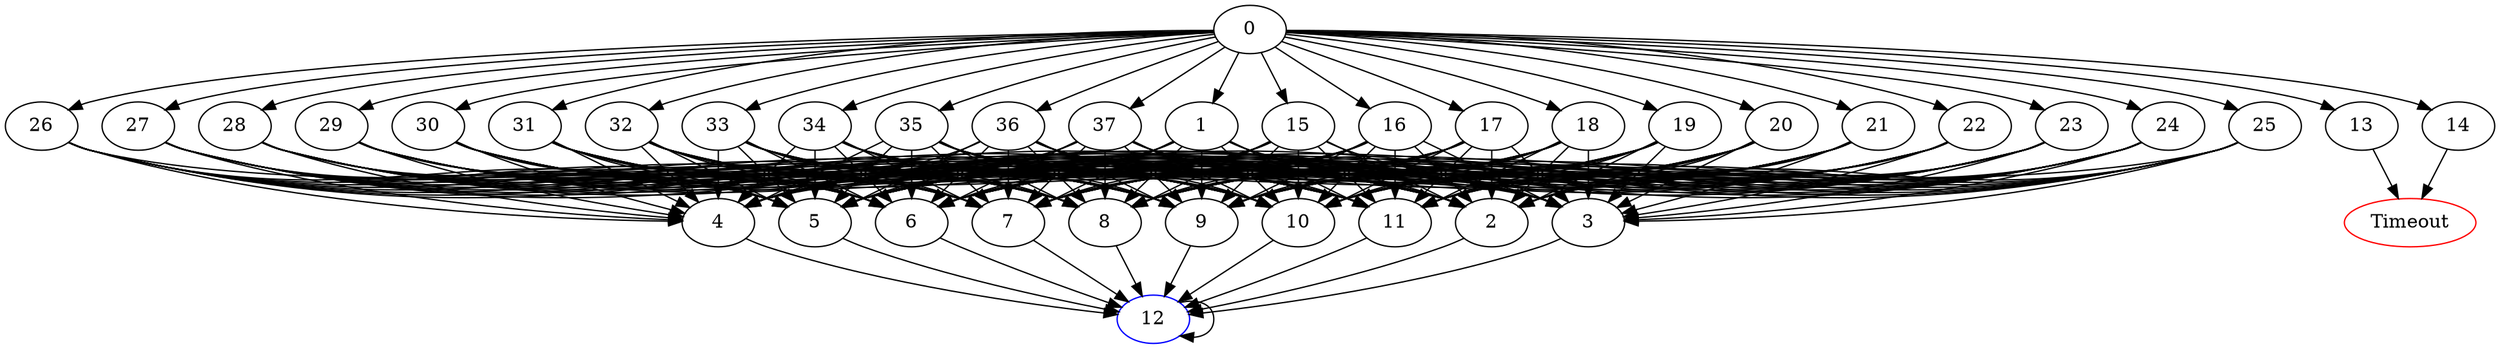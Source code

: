 digraph G {
	0 -> 1;
	0 -> 13;
	0 -> 14;
	0 -> 15;
	0 -> 16;
	0 -> 17;
	0 -> 18;
	0 -> 19;
	0 -> 20;
	0 -> 21;
	0 -> 22;
	0 -> 23;
	0 -> 24;
	0 -> 25;
	0 -> 26;
	0 -> 27;
	0 -> 28;
	0 -> 29;
	0 -> 30;
	0 -> 31;
	0 -> 32;
	0 -> 33;
	0 -> 34;
	0 -> 35;
	0 -> 36;
	0 -> 37;
	1 -> 2;
	1 -> 3;
	1 -> 4;
	1 -> 5;
	1 -> 6;
	1 -> 7;
	1 -> 8;
	1 -> 9;
	1 -> 10;
	1 -> 11;
	2 -> "12";
12 [color=blue];
	3 -> "12";
12 [color=blue];
	4 -> "12";
12 [color=blue];
	5 -> "12";
12 [color=blue];
	6 -> "12";
12 [color=blue];
	7 -> "12";
12 [color=blue];
	8 -> "12";
12 [color=blue];
	9 -> "12";
12 [color=blue];
	10 -> "12";
12 [color=blue];
	11 -> "12";
12 [color=blue];
	12 -> "12";
12 [color=blue];
	13 -> "Timeout";
Timeout [color=red];
	14 -> "Timeout";
Timeout [color=red];
	15 -> 2;
	15 -> 3;
	15 -> 4;
	15 -> 5;
	15 -> 6;
	15 -> 7;
	15 -> 8;
	15 -> 9;
	15 -> 10;
	15 -> 11;
	16 -> 2;
	16 -> 3;
	16 -> 4;
	16 -> 5;
	16 -> 6;
	16 -> 7;
	16 -> 8;
	16 -> 9;
	16 -> 10;
	16 -> 11;
	17 -> 2;
	17 -> 3;
	17 -> 4;
	17 -> 5;
	17 -> 6;
	17 -> 7;
	17 -> 8;
	17 -> 9;
	17 -> 10;
	17 -> 11;
	18 -> 2;
	18 -> 3;
	18 -> 4;
	18 -> 5;
	18 -> 6;
	18 -> 7;
	18 -> 8;
	18 -> 9;
	18 -> 10;
	18 -> 11;
	19 -> 2;
	19 -> 3;
	19 -> 4;
	19 -> 5;
	19 -> 6;
	19 -> 7;
	19 -> 8;
	19 -> 9;
	19 -> 10;
	19 -> 11;
	20 -> 2;
	20 -> 3;
	20 -> 4;
	20 -> 5;
	20 -> 6;
	20 -> 7;
	20 -> 8;
	20 -> 9;
	20 -> 10;
	20 -> 11;
	21 -> 2;
	21 -> 3;
	21 -> 4;
	21 -> 5;
	21 -> 6;
	21 -> 7;
	21 -> 8;
	21 -> 9;
	21 -> 10;
	21 -> 11;
	22 -> 2;
	22 -> 3;
	22 -> 4;
	22 -> 5;
	22 -> 6;
	22 -> 7;
	22 -> 8;
	22 -> 9;
	22 -> 10;
	22 -> 11;
	23 -> 2;
	23 -> 3;
	23 -> 4;
	23 -> 5;
	23 -> 6;
	23 -> 7;
	23 -> 8;
	23 -> 9;
	23 -> 10;
	23 -> 11;
	24 -> 2;
	24 -> 3;
	24 -> 4;
	24 -> 5;
	24 -> 6;
	24 -> 7;
	24 -> 8;
	24 -> 9;
	24 -> 10;
	24 -> 11;
	25 -> 2;
	25 -> 3;
	25 -> 4;
	25 -> 5;
	25 -> 6;
	25 -> 7;
	25 -> 8;
	25 -> 9;
	25 -> 10;
	25 -> 11;
	26 -> 2;
	26 -> 3;
	26 -> 4;
	26 -> 5;
	26 -> 6;
	26 -> 7;
	26 -> 8;
	26 -> 9;
	26 -> 10;
	26 -> 11;
	27 -> 2;
	27 -> 3;
	27 -> 4;
	27 -> 5;
	27 -> 6;
	27 -> 7;
	27 -> 8;
	27 -> 9;
	27 -> 10;
	27 -> 11;
	28 -> 2;
	28 -> 3;
	28 -> 4;
	28 -> 5;
	28 -> 6;
	28 -> 7;
	28 -> 8;
	28 -> 9;
	28 -> 10;
	28 -> 11;
	29 -> 2;
	29 -> 3;
	29 -> 4;
	29 -> 5;
	29 -> 6;
	29 -> 7;
	29 -> 8;
	29 -> 9;
	29 -> 10;
	29 -> 11;
	30 -> 2;
	30 -> 3;
	30 -> 4;
	30 -> 5;
	30 -> 6;
	30 -> 7;
	30 -> 8;
	30 -> 9;
	30 -> 10;
	30 -> 11;
	31 -> 2;
	31 -> 3;
	31 -> 4;
	31 -> 5;
	31 -> 6;
	31 -> 7;
	31 -> 8;
	31 -> 9;
	31 -> 10;
	31 -> 11;
	32 -> 2;
	32 -> 3;
	32 -> 4;
	32 -> 5;
	32 -> 6;
	32 -> 7;
	32 -> 8;
	32 -> 9;
	32 -> 10;
	32 -> 11;
	33 -> 2;
	33 -> 3;
	33 -> 4;
	33 -> 5;
	33 -> 6;
	33 -> 7;
	33 -> 8;
	33 -> 9;
	33 -> 10;
	33 -> 11;
	34 -> 2;
	34 -> 3;
	34 -> 4;
	34 -> 5;
	34 -> 6;
	34 -> 7;
	34 -> 8;
	34 -> 9;
	34 -> 10;
	34 -> 11;
	35 -> 2;
	35 -> 3;
	35 -> 4;
	35 -> 5;
	35 -> 6;
	35 -> 7;
	35 -> 8;
	35 -> 9;
	35 -> 10;
	35 -> 11;
	36 -> 2;
	36 -> 3;
	36 -> 4;
	36 -> 5;
	36 -> 6;
	36 -> 7;
	36 -> 8;
	36 -> 9;
	36 -> 10;
	36 -> 11;
	37 -> 2;
	37 -> 3;
	37 -> 4;
	37 -> 5;
	37 -> 6;
	37 -> 7;
	37 -> 8;
	37 -> 9;
	37 -> 10;
	37 -> 11;
}